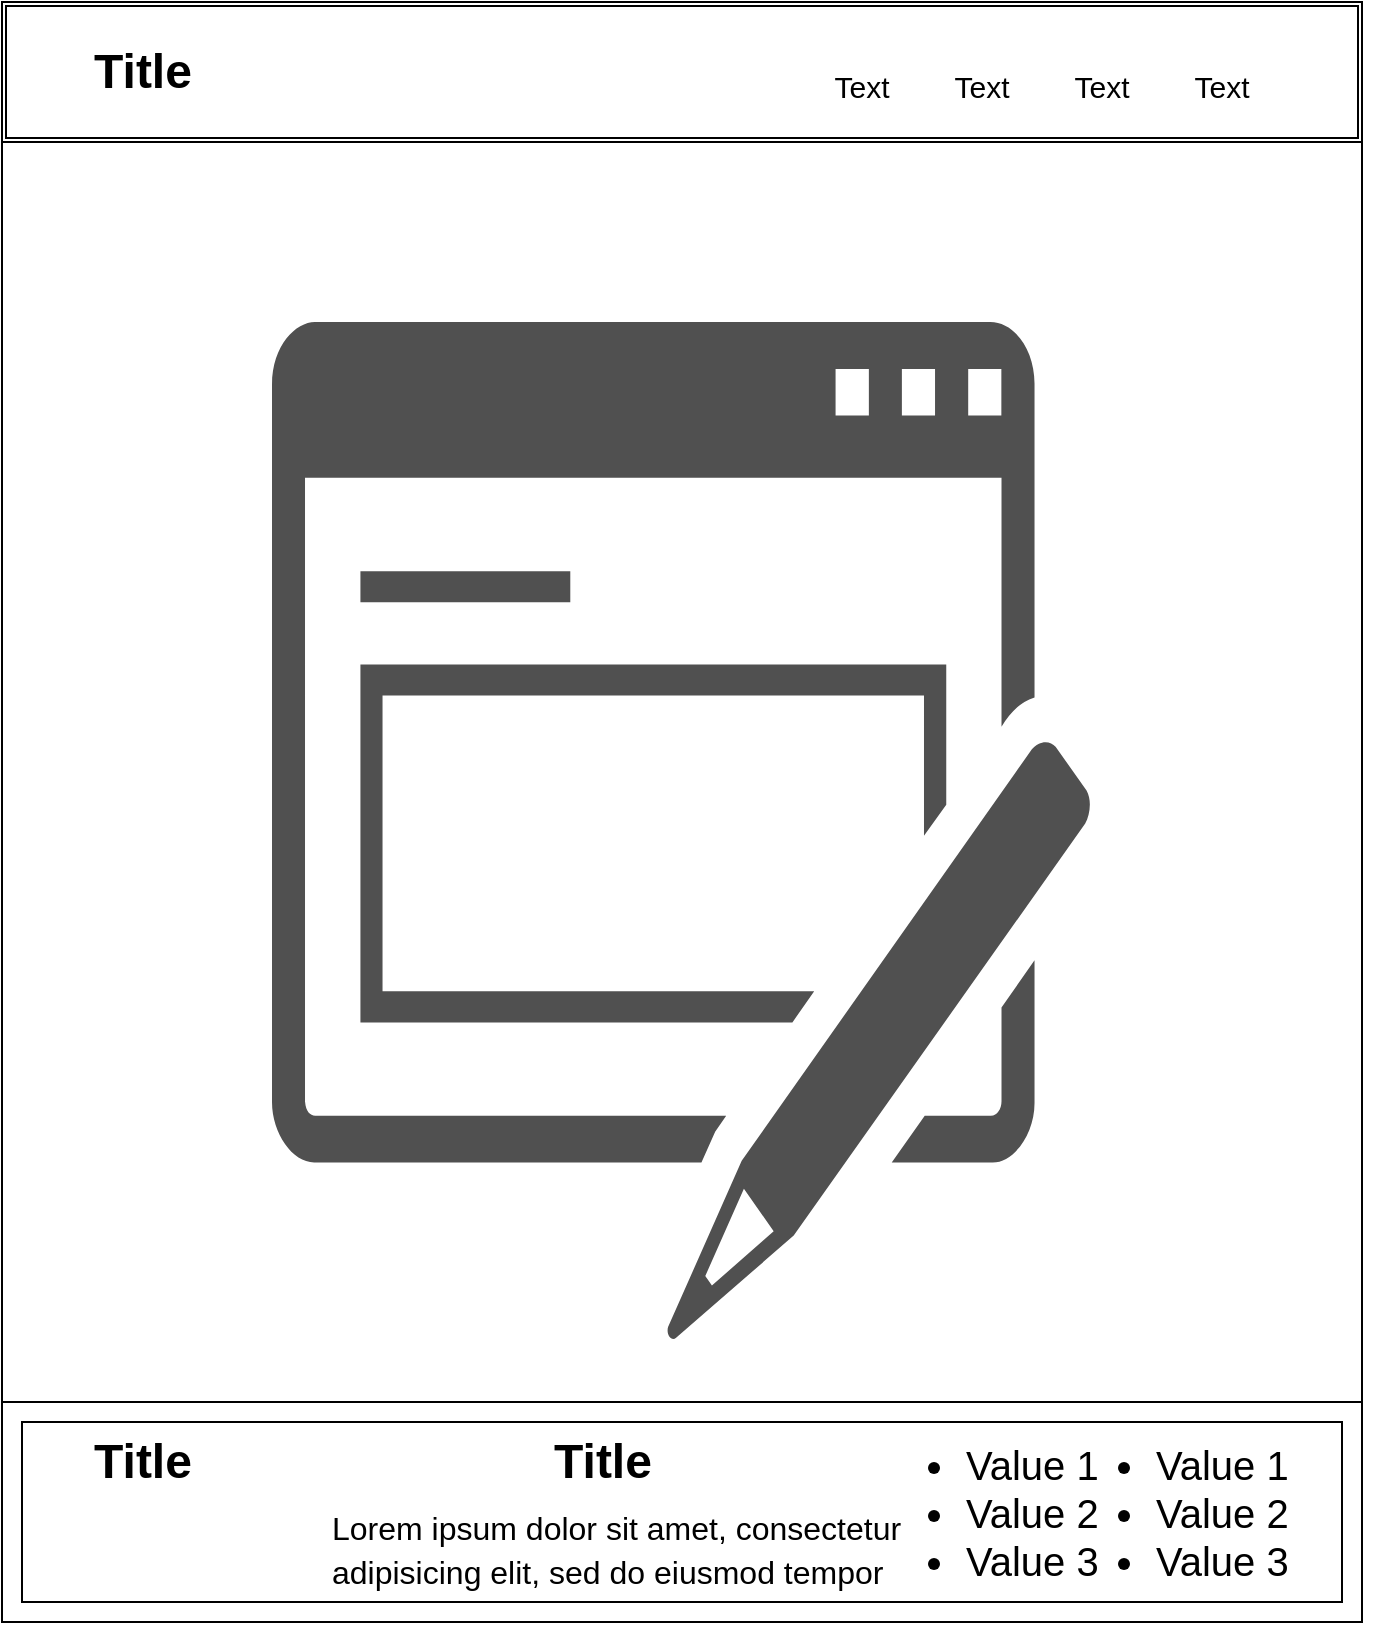 <mxfile version="14.9.2" type="device"><diagram id="Paws8gwf2YGQZqhIQ7Pd" name="Page-2"><mxGraphModel dx="1673" dy="918" grid="1" gridSize="10" guides="1" tooltips="1" connect="1" arrows="1" fold="1" page="1" pageScale="1" pageWidth="827" pageHeight="1169" math="0" shadow="0"><root><mxCell id="7__JpaEZ76xGe7SZeoZJ-0"/><mxCell id="7__JpaEZ76xGe7SZeoZJ-1" parent="7__JpaEZ76xGe7SZeoZJ-0"/><mxCell id="7__JpaEZ76xGe7SZeoZJ-2" value="" style="rounded=0;whiteSpace=wrap;html=1;fontSize=20;" vertex="1" parent="7__JpaEZ76xGe7SZeoZJ-1"><mxGeometry x="80" y="40" width="680" height="810" as="geometry"/></mxCell><mxCell id="7__JpaEZ76xGe7SZeoZJ-4" value="" style="shape=ext;double=1;rounded=0;whiteSpace=wrap;html=1;fontSize=20;" vertex="1" parent="7__JpaEZ76xGe7SZeoZJ-1"><mxGeometry x="80" y="40" width="680" height="70" as="geometry"/></mxCell><mxCell id="7__JpaEZ76xGe7SZeoZJ-5" value="Title" style="text;strokeColor=none;fillColor=none;html=1;fontSize=24;fontStyle=1;verticalAlign=middle;align=center;" vertex="1" parent="7__JpaEZ76xGe7SZeoZJ-1"><mxGeometry x="100" y="55" width="100" height="40" as="geometry"/></mxCell><mxCell id="7__JpaEZ76xGe7SZeoZJ-6" value="&lt;font style=&quot;font-size: 15px&quot;&gt;Text&lt;/font&gt;" style="text;html=1;strokeColor=none;fillColor=none;align=center;verticalAlign=middle;whiteSpace=wrap;rounded=0;fontSize=20;" vertex="1" parent="7__JpaEZ76xGe7SZeoZJ-1"><mxGeometry x="490" y="70" width="40" height="20" as="geometry"/></mxCell><mxCell id="7__JpaEZ76xGe7SZeoZJ-7" value="&lt;font style=&quot;font-size: 15px&quot;&gt;Text&lt;/font&gt;" style="text;html=1;strokeColor=none;fillColor=none;align=center;verticalAlign=middle;whiteSpace=wrap;rounded=0;fontSize=20;" vertex="1" parent="7__JpaEZ76xGe7SZeoZJ-1"><mxGeometry x="550" y="67.5" width="40" height="25" as="geometry"/></mxCell><mxCell id="7__JpaEZ76xGe7SZeoZJ-9" value="&lt;font style=&quot;font-size: 15px&quot;&gt;Text&lt;/font&gt;" style="text;html=1;strokeColor=none;fillColor=none;align=center;verticalAlign=middle;whiteSpace=wrap;rounded=0;fontSize=20;" vertex="1" parent="7__JpaEZ76xGe7SZeoZJ-1"><mxGeometry x="610" y="70" width="40" height="20" as="geometry"/></mxCell><mxCell id="7__JpaEZ76xGe7SZeoZJ-10" value="&lt;font style=&quot;font-size: 15px&quot;&gt;Text&lt;/font&gt;" style="text;html=1;strokeColor=none;fillColor=none;align=center;verticalAlign=middle;whiteSpace=wrap;rounded=0;fontSize=20;" vertex="1" parent="7__JpaEZ76xGe7SZeoZJ-1"><mxGeometry x="670" y="70" width="40" height="20" as="geometry"/></mxCell><mxCell id="7__JpaEZ76xGe7SZeoZJ-11" value="" style="shape=image;html=1;verticalAlign=top;verticalLabelPosition=bottom;labelBackgroundColor=#ffffff;imageAspect=0;aspect=fixed;image=https://cdn1.iconfinder.com/data/icons/line-free/24/Shopping_bag-128.png;fontSize=20;" vertex="1" parent="7__JpaEZ76xGe7SZeoZJ-1"><mxGeometry x="720" y="70" width="22.5" height="22.5" as="geometry"/></mxCell><mxCell id="We3kN79y580KvVWM9ez6-9" value="" style="verticalLabelPosition=bottom;verticalAlign=top;html=1;shape=mxgraph.basic.frame;dx=10;fontSize=20;" vertex="1" parent="7__JpaEZ76xGe7SZeoZJ-1"><mxGeometry x="80" y="740" width="680" height="110" as="geometry"/></mxCell><mxCell id="We3kN79y580KvVWM9ez6-11" value="&lt;ul&gt;&lt;li&gt;Value 1&lt;/li&gt;&lt;li&gt;Value 2&lt;/li&gt;&lt;li&gt;Value 3&lt;/li&gt;&lt;/ul&gt;" style="text;strokeColor=none;fillColor=none;html=1;whiteSpace=wrap;verticalAlign=middle;overflow=hidden;fontSize=20;" vertex="1" parent="7__JpaEZ76xGe7SZeoZJ-1"><mxGeometry x="615" y="730" width="150" height="130" as="geometry"/></mxCell><mxCell id="We3kN79y580KvVWM9ez6-12" value="&lt;ul&gt;&lt;li&gt;Value 1&lt;/li&gt;&lt;li&gt;Value 2&lt;/li&gt;&lt;li&gt;Value 3&lt;/li&gt;&lt;/ul&gt;" style="text;strokeColor=none;fillColor=none;html=1;whiteSpace=wrap;verticalAlign=middle;overflow=hidden;fontSize=20;" vertex="1" parent="7__JpaEZ76xGe7SZeoZJ-1"><mxGeometry x="520" y="730" width="150" height="130" as="geometry"/></mxCell><mxCell id="We3kN79y580KvVWM9ez6-13" value="Title" style="text;strokeColor=none;fillColor=none;html=1;fontSize=24;fontStyle=1;verticalAlign=middle;align=center;" vertex="1" parent="7__JpaEZ76xGe7SZeoZJ-1"><mxGeometry x="100" y="750" width="100" height="40" as="geometry"/></mxCell><mxCell id="We3kN79y580KvVWM9ez6-14" value="&lt;h1&gt;&lt;br&gt;&lt;/h1&gt;&lt;p style=&quot;font-size: 19px&quot;&gt;&lt;font style=&quot;font-size: 16px&quot;&gt;Lorem ipsum dolor sit amet, consectetur adipisicing elit, sed do eiusmod tempor incididunt ut labore et dolore magna aliqua&lt;/font&gt;.&lt;/p&gt;" style="text;html=1;strokeColor=none;fillColor=none;spacing=5;spacingTop=-20;whiteSpace=wrap;overflow=hidden;rounded=0;fontSize=20;" vertex="1" parent="7__JpaEZ76xGe7SZeoZJ-1"><mxGeometry x="240" y="700" width="330" height="140" as="geometry"/></mxCell><mxCell id="We3kN79y580KvVWM9ez6-15" value="" style="shape=image;html=1;verticalAlign=top;verticalLabelPosition=bottom;labelBackgroundColor=#ffffff;imageAspect=0;aspect=fixed;image=https://cdn3.iconfinder.com/data/icons/logos-brands-3/24/logo_brand_brands_logos_playstore_google-128.png;fontSize=20;" vertex="1" parent="7__JpaEZ76xGe7SZeoZJ-1"><mxGeometry x="110" y="790" width="30" height="30" as="geometry"/></mxCell><mxCell id="We3kN79y580KvVWM9ez6-16" value="" style="shape=image;html=1;verticalAlign=top;verticalLabelPosition=bottom;labelBackgroundColor=#ffffff;imageAspect=0;aspect=fixed;image=https://cdn1.iconfinder.com/data/icons/picons-social/57/social_ios-128.png;fontSize=20;" vertex="1" parent="7__JpaEZ76xGe7SZeoZJ-1"><mxGeometry x="150" y="775.5" width="59" height="59" as="geometry"/></mxCell><mxCell id="We3kN79y580KvVWM9ez6-17" value="Title" style="text;strokeColor=none;fillColor=none;html=1;fontSize=24;fontStyle=1;verticalAlign=middle;align=center;" vertex="1" parent="7__JpaEZ76xGe7SZeoZJ-1"><mxGeometry x="330" y="750" width="100" height="40" as="geometry"/></mxCell><mxCell id="We3kN79y580KvVWM9ez6-58" value="" style="pointerEvents=1;shadow=0;dashed=0;html=1;strokeColor=none;fillColor=#505050;labelPosition=center;verticalLabelPosition=bottom;verticalAlign=top;outlineConnect=0;align=center;shape=mxgraph.office.concepts.form;fontSize=20;" vertex="1" parent="7__JpaEZ76xGe7SZeoZJ-1"><mxGeometry x="215" y="200" width="410" height="510" as="geometry"/></mxCell></root></mxGraphModel></diagram></mxfile>